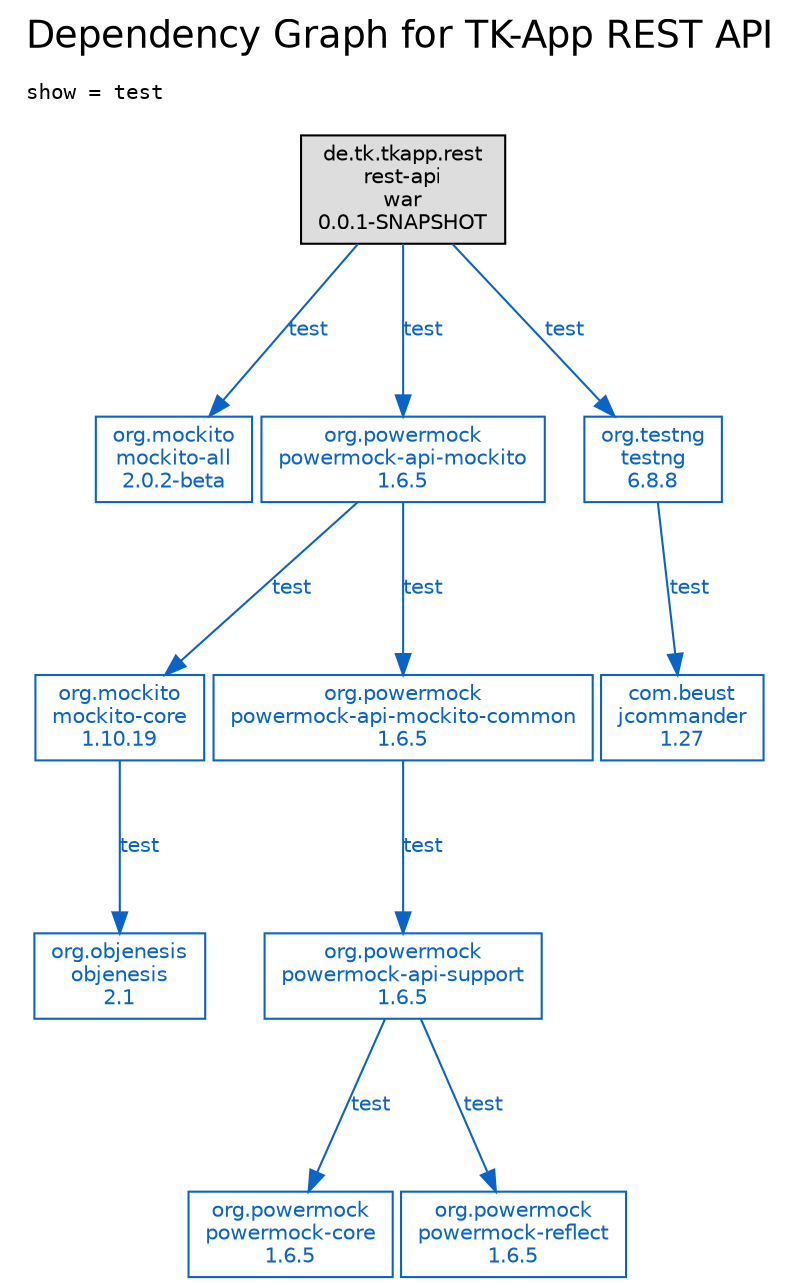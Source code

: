 digraph dependencies {

  graph [ label=<<table border="0" cellpadding="0" cellspacing="0"><tr><td>Dependency Graph for TK-App REST API</td></tr><tr><td><font color="black" face="Courier" point-size="10"> </font></td></tr><tr><td align="LEFT"><font color="black" face="Courier" point-size="10">show = test</font></td></tr><tr><td><font color="black" face="Courier" point-size="10"> </font></td></tr></table>> labeljust="l" labelloc="t" fontsize="18" fontname="Helvetica" ranksep="1" rankdir="TB" nodesep=".05" ];
  node [ fontsize="10" fontname="Helvetica" shape="rectangle" ];
  edge [ fontsize="10" fontname="Helvetica" ];

  "0" [
    fontsize="10"
    label="de.tk.tkapp.rest\nrest-api\nwar\n0.0.1-SNAPSHOT"
    color="black"
    fontcolor="black"
    fillcolor="#dddddd"
    style="solid,filled"
  ];
  "103" [
    fontsize="10"
    label="org.mockito\nmockito-all\n2.0.2-beta"
    color="#0A64C8"
    fontcolor="#0A64C8"
    fillcolor="white"
    style="solid,filled"
  ];
  "104" [
    fontsize="10"
    label="org.powermock\npowermock-api-mockito\n1.6.5"
    color="#0A64C8"
    fontcolor="#0A64C8"
    fillcolor="white"
    style="solid,filled"
  ];
  "148" [
    fontsize="10"
    label="org.testng\ntestng\n6.8.8"
    color="#0A64C8"
    fontcolor="#0A64C8"
    fillcolor="white"
    style="solid,filled"
  ];
  "105" [
    fontsize="10"
    label="org.mockito\nmockito-core\n1.10.19"
    color="#0A64C8"
    fontcolor="#0A64C8"
    fillcolor="white"
    style="solid,filled"
  ];
  "107" [
    fontsize="10"
    label="org.powermock\npowermock-api-mockito-common\n1.6.5"
    color="#0A64C8"
    fontcolor="#0A64C8"
    fillcolor="white"
    style="solid,filled"
  ];
  "149" [
    fontsize="10"
    label="com.beust\njcommander\n1.27"
    color="#0A64C8"
    fontcolor="#0A64C8"
    fillcolor="white"
    style="solid,filled"
  ];
  "106" [
    fontsize="10"
    label="org.objenesis\nobjenesis\n2.1"
    color="#0A64C8"
    fontcolor="#0A64C8"
    fillcolor="white"
    style="solid,filled"
  ];
  "108" [
    fontsize="10"
    label="org.powermock\npowermock-api-support\n1.6.5"
    color="#0A64C8"
    fontcolor="#0A64C8"
    fillcolor="white"
    style="solid,filled"
  ];
  "109" [
    fontsize="10"
    label="org.powermock\npowermock-core\n1.6.5"
    color="#0A64C8"
    fontcolor="#0A64C8"
    fillcolor="white"
    style="solid,filled"
  ];
  "112" [
    fontsize="10"
    label="org.powermock\npowermock-reflect\n1.6.5"
    color="#0A64C8"
    fontcolor="#0A64C8"
    fillcolor="white"
    style="solid,filled"
  ];

  "0" -> "103" [
    label="test"
    style="solid"
    color="#0A64C8"
    fontcolor="#0A64C8"
    weight="1.0"
  ];
  "0" -> "104" [
    label="test"
    style="solid"
    color="#0A64C8"
    fontcolor="#0A64C8"
    weight="1.0"
  ];
  "0" -> "148" [
    label="test"
    style="solid"
    color="#0A64C8"
    fontcolor="#0A64C8"
    weight="1.0"
  ];
  "104" -> "105" [
    label="test"
    style="solid"
    color="#0A64C8"
    fontcolor="#0A64C8"
    weight="1.0"
  ];
  "104" -> "107" [
    label="test"
    style="solid"
    color="#0A64C8"
    fontcolor="#0A64C8"
    weight="1.0"
  ];
  "148" -> "149" [
    label="test"
    style="solid"
    color="#0A64C8"
    fontcolor="#0A64C8"
    weight="1.0"
  ];
  "105" -> "106" [
    label="test"
    style="solid"
    color="#0A64C8"
    fontcolor="#0A64C8"
    weight="1.0"
  ];
  "107" -> "108" [
    label="test"
    style="solid"
    color="#0A64C8"
    fontcolor="#0A64C8"
    weight="1.0"
  ];
  "108" -> "109" [
    label="test"
    style="solid"
    color="#0A64C8"
    fontcolor="#0A64C8"
    weight="1.0"
  ];
  "108" -> "112" [
    label="test"
    style="solid"
    color="#0A64C8"
    fontcolor="#0A64C8"
    weight="1.0"
  ];
}

